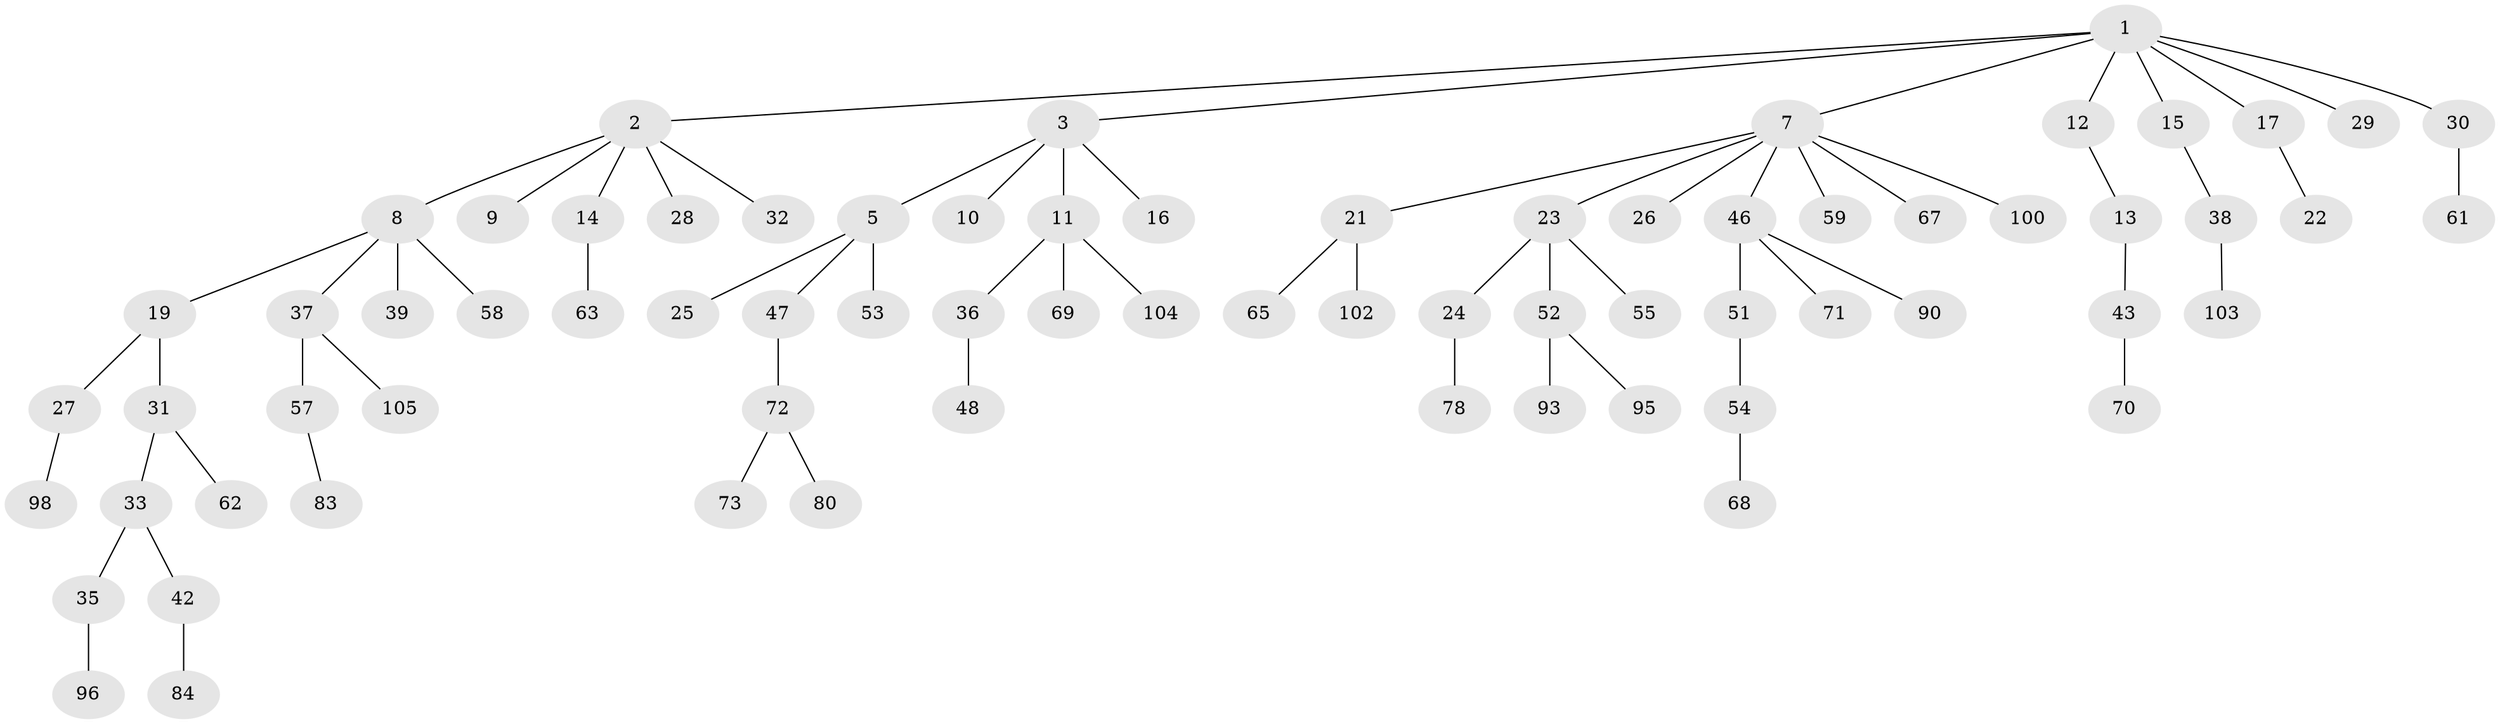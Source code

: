 // Generated by graph-tools (version 1.1) at 2025/52/02/27/25 19:52:12]
// undirected, 72 vertices, 71 edges
graph export_dot {
graph [start="1"]
  node [color=gray90,style=filled];
  1 [super="+6"];
  2 [super="+4"];
  3 [super="+76"];
  5 [super="+20"];
  7 [super="+18"];
  8 [super="+94"];
  9;
  10;
  11 [super="+50"];
  12 [super="+92"];
  13;
  14 [super="+34"];
  15;
  16 [super="+75"];
  17;
  19;
  21 [super="+56"];
  22;
  23;
  24 [super="+40"];
  25 [super="+82"];
  26;
  27;
  28 [super="+60"];
  29;
  30 [super="+88"];
  31 [super="+45"];
  32 [super="+99"];
  33 [super="+49"];
  35;
  36 [super="+41"];
  37 [super="+77"];
  38 [super="+86"];
  39 [super="+64"];
  42 [super="+44"];
  43 [super="+66"];
  46 [super="+74"];
  47;
  48 [super="+91"];
  51;
  52 [super="+89"];
  53 [super="+97"];
  54 [super="+79"];
  55 [super="+81"];
  57;
  58;
  59;
  61;
  62;
  63;
  65;
  67;
  68 [super="+101"];
  69 [super="+85"];
  70;
  71;
  72 [super="+87"];
  73;
  78;
  80;
  83;
  84;
  90;
  93;
  95;
  96;
  98;
  100;
  102;
  103;
  104;
  105;
  1 -- 2;
  1 -- 3;
  1 -- 17;
  1 -- 7;
  1 -- 12;
  1 -- 29;
  1 -- 30;
  1 -- 15;
  2 -- 14;
  2 -- 32;
  2 -- 8;
  2 -- 9;
  2 -- 28;
  3 -- 5;
  3 -- 10;
  3 -- 11;
  3 -- 16;
  5 -- 47;
  5 -- 53;
  5 -- 25;
  7 -- 21;
  7 -- 59;
  7 -- 67;
  7 -- 100;
  7 -- 26;
  7 -- 23;
  7 -- 46;
  8 -- 19;
  8 -- 37;
  8 -- 39;
  8 -- 58;
  11 -- 36;
  11 -- 69;
  11 -- 104;
  12 -- 13;
  13 -- 43;
  14 -- 63;
  15 -- 38;
  17 -- 22;
  19 -- 27;
  19 -- 31;
  21 -- 102;
  21 -- 65;
  23 -- 24;
  23 -- 52;
  23 -- 55;
  24 -- 78;
  27 -- 98;
  30 -- 61;
  31 -- 33;
  31 -- 62;
  33 -- 35;
  33 -- 42;
  35 -- 96;
  36 -- 48;
  37 -- 57;
  37 -- 105;
  38 -- 103;
  42 -- 84;
  43 -- 70;
  46 -- 51;
  46 -- 71;
  46 -- 90;
  47 -- 72;
  51 -- 54;
  52 -- 93;
  52 -- 95;
  54 -- 68;
  57 -- 83;
  72 -- 73;
  72 -- 80;
}
